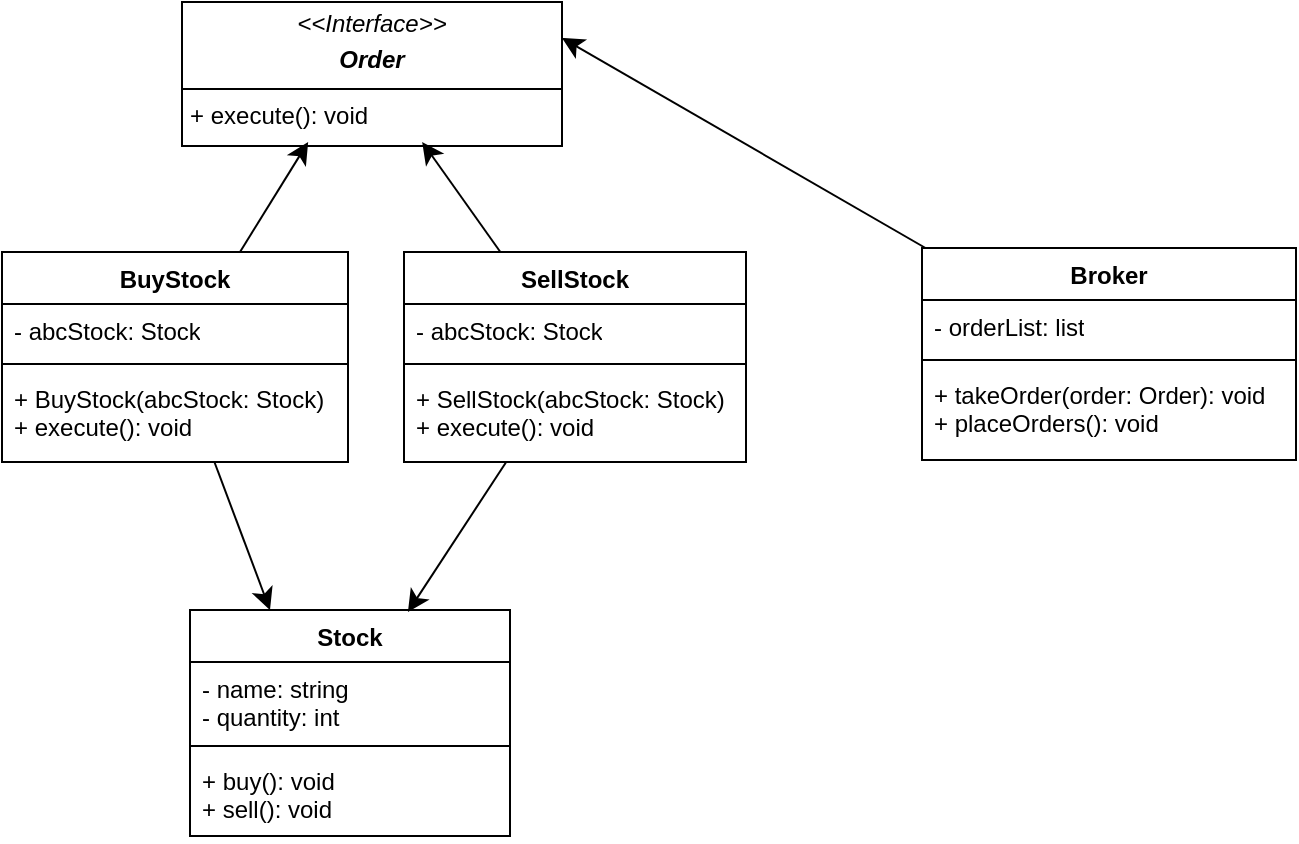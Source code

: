 <mxfile version="24.4.9" type="device">
  <diagram name="Página-1" id="kSTZUgpJUOyk-Pby0edk">
    <mxGraphModel dx="1754" dy="250" grid="0" gridSize="10" guides="1" tooltips="1" connect="1" arrows="1" fold="1" page="0" pageScale="1" pageWidth="827" pageHeight="1169" math="0" shadow="0">
      <root>
        <mxCell id="0" />
        <mxCell id="1" parent="0" />
        <mxCell id="gevPDgyFyUpCcguMLiVx-5" value="&lt;p style=&quot;margin:0px;margin-top:4px;text-align:center;&quot;&gt;&lt;i&gt;&amp;lt;&amp;lt;Interface&amp;gt;&amp;gt;&lt;/i&gt;&lt;/p&gt;&lt;p style=&quot;margin:0px;margin-top:4px;text-align:center;&quot;&gt;&lt;i&gt;&lt;b&gt;Order&lt;/b&gt;&lt;/i&gt;&lt;/p&gt;&lt;hr size=&quot;1&quot; style=&quot;border-style:solid;&quot;&gt;&lt;p style=&quot;margin:0px;margin-left:4px;&quot;&gt;+ execute(): void&lt;br&gt;&lt;br&gt;&lt;/p&gt;" style="verticalAlign=top;align=left;overflow=fill;html=1;whiteSpace=wrap;" vertex="1" parent="1">
          <mxGeometry x="68" y="535" width="190" height="72" as="geometry" />
        </mxCell>
        <mxCell id="gevPDgyFyUpCcguMLiVx-24" style="edgeStyle=none;curved=1;rounded=0;orthogonalLoop=1;jettySize=auto;html=1;entryX=0.25;entryY=0;entryDx=0;entryDy=0;fontSize=12;startSize=8;endSize=8;" edge="1" parent="1" source="gevPDgyFyUpCcguMLiVx-10" target="gevPDgyFyUpCcguMLiVx-20">
          <mxGeometry relative="1" as="geometry" />
        </mxCell>
        <mxCell id="gevPDgyFyUpCcguMLiVx-10" value="BuyStock" style="swimlane;fontStyle=1;align=center;verticalAlign=top;childLayout=stackLayout;horizontal=1;startSize=26;horizontalStack=0;resizeParent=1;resizeParentMax=0;resizeLast=0;collapsible=1;marginBottom=0;whiteSpace=wrap;html=1;" vertex="1" parent="1">
          <mxGeometry x="-22" y="660" width="173" height="105" as="geometry" />
        </mxCell>
        <mxCell id="gevPDgyFyUpCcguMLiVx-11" value="- abcStock: Stock" style="text;strokeColor=none;fillColor=none;align=left;verticalAlign=top;spacingLeft=4;spacingRight=4;overflow=hidden;rotatable=0;points=[[0,0.5],[1,0.5]];portConstraint=eastwest;whiteSpace=wrap;html=1;" vertex="1" parent="gevPDgyFyUpCcguMLiVx-10">
          <mxGeometry y="26" width="173" height="26" as="geometry" />
        </mxCell>
        <mxCell id="gevPDgyFyUpCcguMLiVx-12" value="" style="line;strokeWidth=1;fillColor=none;align=left;verticalAlign=middle;spacingTop=-1;spacingLeft=3;spacingRight=3;rotatable=0;labelPosition=right;points=[];portConstraint=eastwest;strokeColor=inherit;" vertex="1" parent="gevPDgyFyUpCcguMLiVx-10">
          <mxGeometry y="52" width="173" height="8" as="geometry" />
        </mxCell>
        <mxCell id="gevPDgyFyUpCcguMLiVx-13" value="+ BuyStock(abcStock: Stock)&lt;div&gt;+ execute(): void&lt;/div&gt;" style="text;strokeColor=none;fillColor=none;align=left;verticalAlign=top;spacingLeft=4;spacingRight=4;overflow=hidden;rotatable=0;points=[[0,0.5],[1,0.5]];portConstraint=eastwest;whiteSpace=wrap;html=1;" vertex="1" parent="gevPDgyFyUpCcguMLiVx-10">
          <mxGeometry y="60" width="173" height="45" as="geometry" />
        </mxCell>
        <mxCell id="gevPDgyFyUpCcguMLiVx-14" value="SellStock" style="swimlane;fontStyle=1;align=center;verticalAlign=top;childLayout=stackLayout;horizontal=1;startSize=26;horizontalStack=0;resizeParent=1;resizeParentMax=0;resizeLast=0;collapsible=1;marginBottom=0;whiteSpace=wrap;html=1;" vertex="1" parent="1">
          <mxGeometry x="179" y="660" width="171" height="105" as="geometry" />
        </mxCell>
        <mxCell id="gevPDgyFyUpCcguMLiVx-15" value="- abcStock: Stock" style="text;strokeColor=none;fillColor=none;align=left;verticalAlign=top;spacingLeft=4;spacingRight=4;overflow=hidden;rotatable=0;points=[[0,0.5],[1,0.5]];portConstraint=eastwest;whiteSpace=wrap;html=1;" vertex="1" parent="gevPDgyFyUpCcguMLiVx-14">
          <mxGeometry y="26" width="171" height="26" as="geometry" />
        </mxCell>
        <mxCell id="gevPDgyFyUpCcguMLiVx-16" value="" style="line;strokeWidth=1;fillColor=none;align=left;verticalAlign=middle;spacingTop=-1;spacingLeft=3;spacingRight=3;rotatable=0;labelPosition=right;points=[];portConstraint=eastwest;strokeColor=inherit;" vertex="1" parent="gevPDgyFyUpCcguMLiVx-14">
          <mxGeometry y="52" width="171" height="8" as="geometry" />
        </mxCell>
        <mxCell id="gevPDgyFyUpCcguMLiVx-17" value="+ SellStock(abcStock: Stock)&lt;div&gt;+ execute(): void&lt;/div&gt;" style="text;strokeColor=none;fillColor=none;align=left;verticalAlign=top;spacingLeft=4;spacingRight=4;overflow=hidden;rotatable=0;points=[[0,0.5],[1,0.5]];portConstraint=eastwest;whiteSpace=wrap;html=1;" vertex="1" parent="gevPDgyFyUpCcguMLiVx-14">
          <mxGeometry y="60" width="171" height="45" as="geometry" />
        </mxCell>
        <mxCell id="gevPDgyFyUpCcguMLiVx-18" style="edgeStyle=none;curved=1;rounded=0;orthogonalLoop=1;jettySize=auto;html=1;entryX=0.632;entryY=0.972;entryDx=0;entryDy=0;entryPerimeter=0;fontSize=12;startSize=8;endSize=8;" edge="1" parent="1" source="gevPDgyFyUpCcguMLiVx-14" target="gevPDgyFyUpCcguMLiVx-5">
          <mxGeometry relative="1" as="geometry" />
        </mxCell>
        <mxCell id="gevPDgyFyUpCcguMLiVx-19" style="edgeStyle=none;curved=1;rounded=0;orthogonalLoop=1;jettySize=auto;html=1;entryX=0.332;entryY=0.972;entryDx=0;entryDy=0;entryPerimeter=0;fontSize=12;startSize=8;endSize=8;" edge="1" parent="1" source="gevPDgyFyUpCcguMLiVx-10" target="gevPDgyFyUpCcguMLiVx-5">
          <mxGeometry relative="1" as="geometry" />
        </mxCell>
        <mxCell id="gevPDgyFyUpCcguMLiVx-20" value="Stock" style="swimlane;fontStyle=1;align=center;verticalAlign=top;childLayout=stackLayout;horizontal=1;startSize=26;horizontalStack=0;resizeParent=1;resizeParentMax=0;resizeLast=0;collapsible=1;marginBottom=0;whiteSpace=wrap;html=1;" vertex="1" parent="1">
          <mxGeometry x="72" y="839" width="160" height="113" as="geometry" />
        </mxCell>
        <mxCell id="gevPDgyFyUpCcguMLiVx-21" value="- name: string&lt;div&gt;- quantity: int&lt;/div&gt;" style="text;strokeColor=none;fillColor=none;align=left;verticalAlign=top;spacingLeft=4;spacingRight=4;overflow=hidden;rotatable=0;points=[[0,0.5],[1,0.5]];portConstraint=eastwest;whiteSpace=wrap;html=1;" vertex="1" parent="gevPDgyFyUpCcguMLiVx-20">
          <mxGeometry y="26" width="160" height="38" as="geometry" />
        </mxCell>
        <mxCell id="gevPDgyFyUpCcguMLiVx-22" value="" style="line;strokeWidth=1;fillColor=none;align=left;verticalAlign=middle;spacingTop=-1;spacingLeft=3;spacingRight=3;rotatable=0;labelPosition=right;points=[];portConstraint=eastwest;strokeColor=inherit;" vertex="1" parent="gevPDgyFyUpCcguMLiVx-20">
          <mxGeometry y="64" width="160" height="8" as="geometry" />
        </mxCell>
        <mxCell id="gevPDgyFyUpCcguMLiVx-23" value="+ buy(): void&lt;div&gt;+ sell(): void&lt;/div&gt;" style="text;strokeColor=none;fillColor=none;align=left;verticalAlign=top;spacingLeft=4;spacingRight=4;overflow=hidden;rotatable=0;points=[[0,0.5],[1,0.5]];portConstraint=eastwest;whiteSpace=wrap;html=1;" vertex="1" parent="gevPDgyFyUpCcguMLiVx-20">
          <mxGeometry y="72" width="160" height="41" as="geometry" />
        </mxCell>
        <mxCell id="gevPDgyFyUpCcguMLiVx-25" style="edgeStyle=none;curved=1;rounded=0;orthogonalLoop=1;jettySize=auto;html=1;entryX=0.681;entryY=0.009;entryDx=0;entryDy=0;entryPerimeter=0;fontSize=12;startSize=8;endSize=8;" edge="1" parent="1" source="gevPDgyFyUpCcguMLiVx-14" target="gevPDgyFyUpCcguMLiVx-20">
          <mxGeometry relative="1" as="geometry" />
        </mxCell>
        <mxCell id="gevPDgyFyUpCcguMLiVx-30" style="edgeStyle=none;curved=1;rounded=0;orthogonalLoop=1;jettySize=auto;html=1;entryX=1;entryY=0.25;entryDx=0;entryDy=0;fontSize=12;startSize=8;endSize=8;" edge="1" parent="1" source="gevPDgyFyUpCcguMLiVx-26" target="gevPDgyFyUpCcguMLiVx-5">
          <mxGeometry relative="1" as="geometry" />
        </mxCell>
        <mxCell id="gevPDgyFyUpCcguMLiVx-26" value="Broker" style="swimlane;fontStyle=1;align=center;verticalAlign=top;childLayout=stackLayout;horizontal=1;startSize=26;horizontalStack=0;resizeParent=1;resizeParentMax=0;resizeLast=0;collapsible=1;marginBottom=0;whiteSpace=wrap;html=1;" vertex="1" parent="1">
          <mxGeometry x="438" y="658" width="187" height="106" as="geometry" />
        </mxCell>
        <mxCell id="gevPDgyFyUpCcguMLiVx-27" value="- orderList: list" style="text;strokeColor=none;fillColor=none;align=left;verticalAlign=top;spacingLeft=4;spacingRight=4;overflow=hidden;rotatable=0;points=[[0,0.5],[1,0.5]];portConstraint=eastwest;whiteSpace=wrap;html=1;" vertex="1" parent="gevPDgyFyUpCcguMLiVx-26">
          <mxGeometry y="26" width="187" height="26" as="geometry" />
        </mxCell>
        <mxCell id="gevPDgyFyUpCcguMLiVx-28" value="" style="line;strokeWidth=1;fillColor=none;align=left;verticalAlign=middle;spacingTop=-1;spacingLeft=3;spacingRight=3;rotatable=0;labelPosition=right;points=[];portConstraint=eastwest;strokeColor=inherit;" vertex="1" parent="gevPDgyFyUpCcguMLiVx-26">
          <mxGeometry y="52" width="187" height="8" as="geometry" />
        </mxCell>
        <mxCell id="gevPDgyFyUpCcguMLiVx-29" value="+ takeOrder(order: Order): void&lt;div&gt;+ placeOrders(): void&lt;/div&gt;" style="text;strokeColor=none;fillColor=none;align=left;verticalAlign=top;spacingLeft=4;spacingRight=4;overflow=hidden;rotatable=0;points=[[0,0.5],[1,0.5]];portConstraint=eastwest;whiteSpace=wrap;html=1;" vertex="1" parent="gevPDgyFyUpCcguMLiVx-26">
          <mxGeometry y="60" width="187" height="46" as="geometry" />
        </mxCell>
      </root>
    </mxGraphModel>
  </diagram>
</mxfile>

